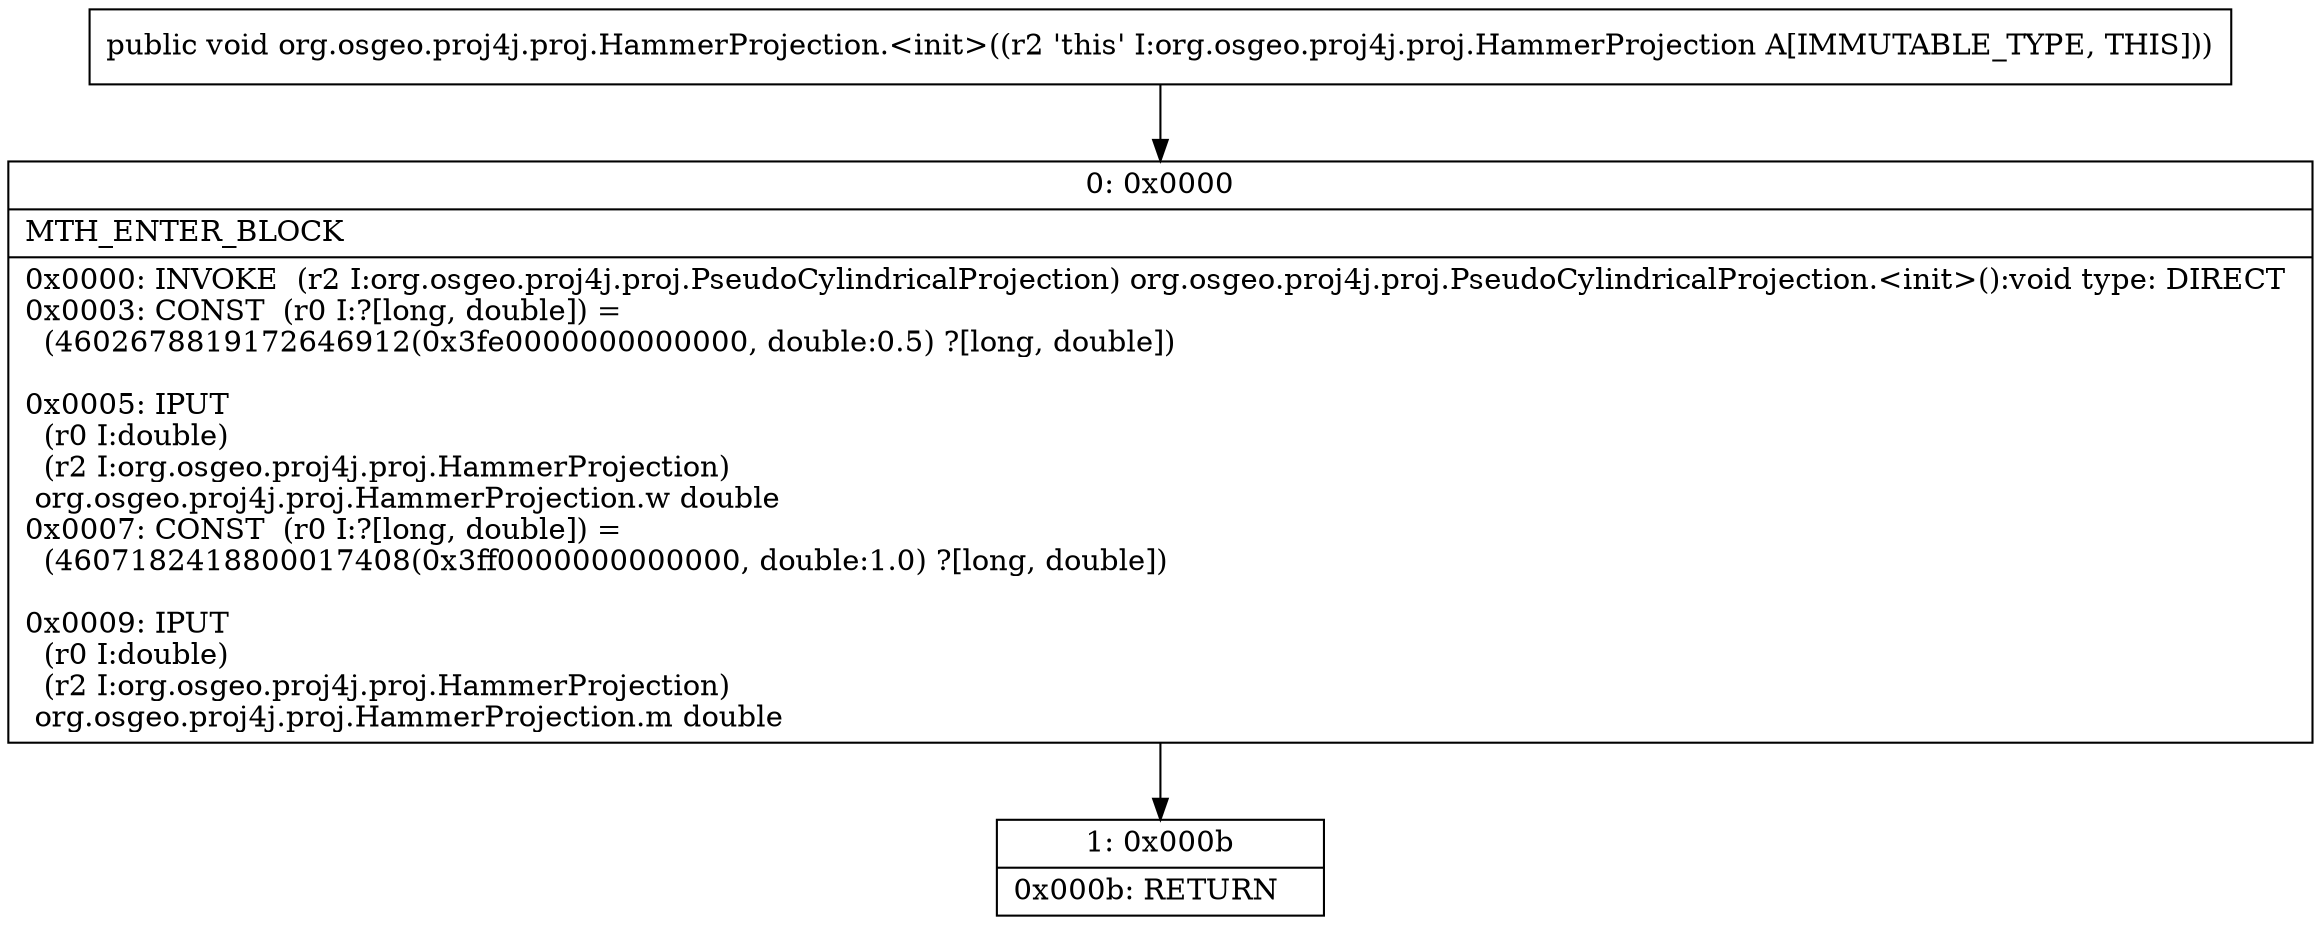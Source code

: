 digraph "CFG fororg.osgeo.proj4j.proj.HammerProjection.\<init\>()V" {
Node_0 [shape=record,label="{0\:\ 0x0000|MTH_ENTER_BLOCK\l|0x0000: INVOKE  (r2 I:org.osgeo.proj4j.proj.PseudoCylindricalProjection) org.osgeo.proj4j.proj.PseudoCylindricalProjection.\<init\>():void type: DIRECT \l0x0003: CONST  (r0 I:?[long, double]) = \l  (4602678819172646912(0x3fe0000000000000, double:0.5) ?[long, double])\l \l0x0005: IPUT  \l  (r0 I:double)\l  (r2 I:org.osgeo.proj4j.proj.HammerProjection)\l org.osgeo.proj4j.proj.HammerProjection.w double \l0x0007: CONST  (r0 I:?[long, double]) = \l  (4607182418800017408(0x3ff0000000000000, double:1.0) ?[long, double])\l \l0x0009: IPUT  \l  (r0 I:double)\l  (r2 I:org.osgeo.proj4j.proj.HammerProjection)\l org.osgeo.proj4j.proj.HammerProjection.m double \l}"];
Node_1 [shape=record,label="{1\:\ 0x000b|0x000b: RETURN   \l}"];
MethodNode[shape=record,label="{public void org.osgeo.proj4j.proj.HammerProjection.\<init\>((r2 'this' I:org.osgeo.proj4j.proj.HammerProjection A[IMMUTABLE_TYPE, THIS])) }"];
MethodNode -> Node_0;
Node_0 -> Node_1;
}

